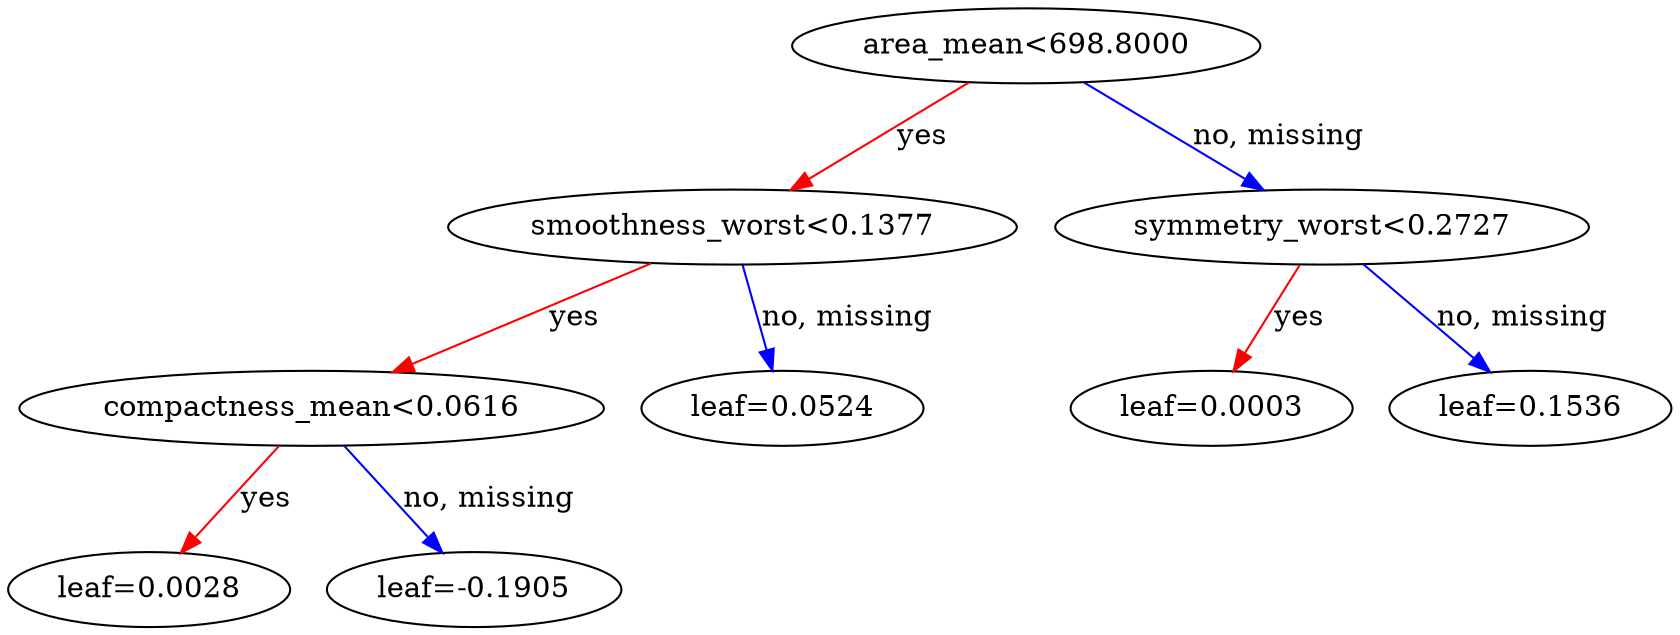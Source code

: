 digraph {
    graph [ rankdir=TB ]
    graph [ rankdir="UD" ]

    0 [ label="area_mean<698.8000" ]
    0 -> 1 [label="yes" color="#FF0000"]
    0 -> 2 [label="no, missing" color="#0000FF"]

    1 [ label="smoothness_worst<0.1377" ]
    1 -> 3 [label="yes" color="#FF0000"]
    1 -> 4 [label="no, missing" color="#0000FF"]

    3 [ label="compactness_mean<0.0616" ]
    3 -> 7 [label="yes" color="#FF0000"]
    3 -> 8 [label="no, missing" color="#0000FF"]

    7 [ label="leaf=0.0028" ]

    8 [ label="leaf=-0.1905" ]

    4 [ label="leaf=0.0524" ]

    2 [ label="symmetry_worst<0.2727" ]
    2 -> 5 [label="yes" color="#FF0000"]
    2 -> 6 [label="no, missing" color="#0000FF"]

    5 [ label="leaf=0.0003" ]

    6 [ label="leaf=0.1536" ]
}
